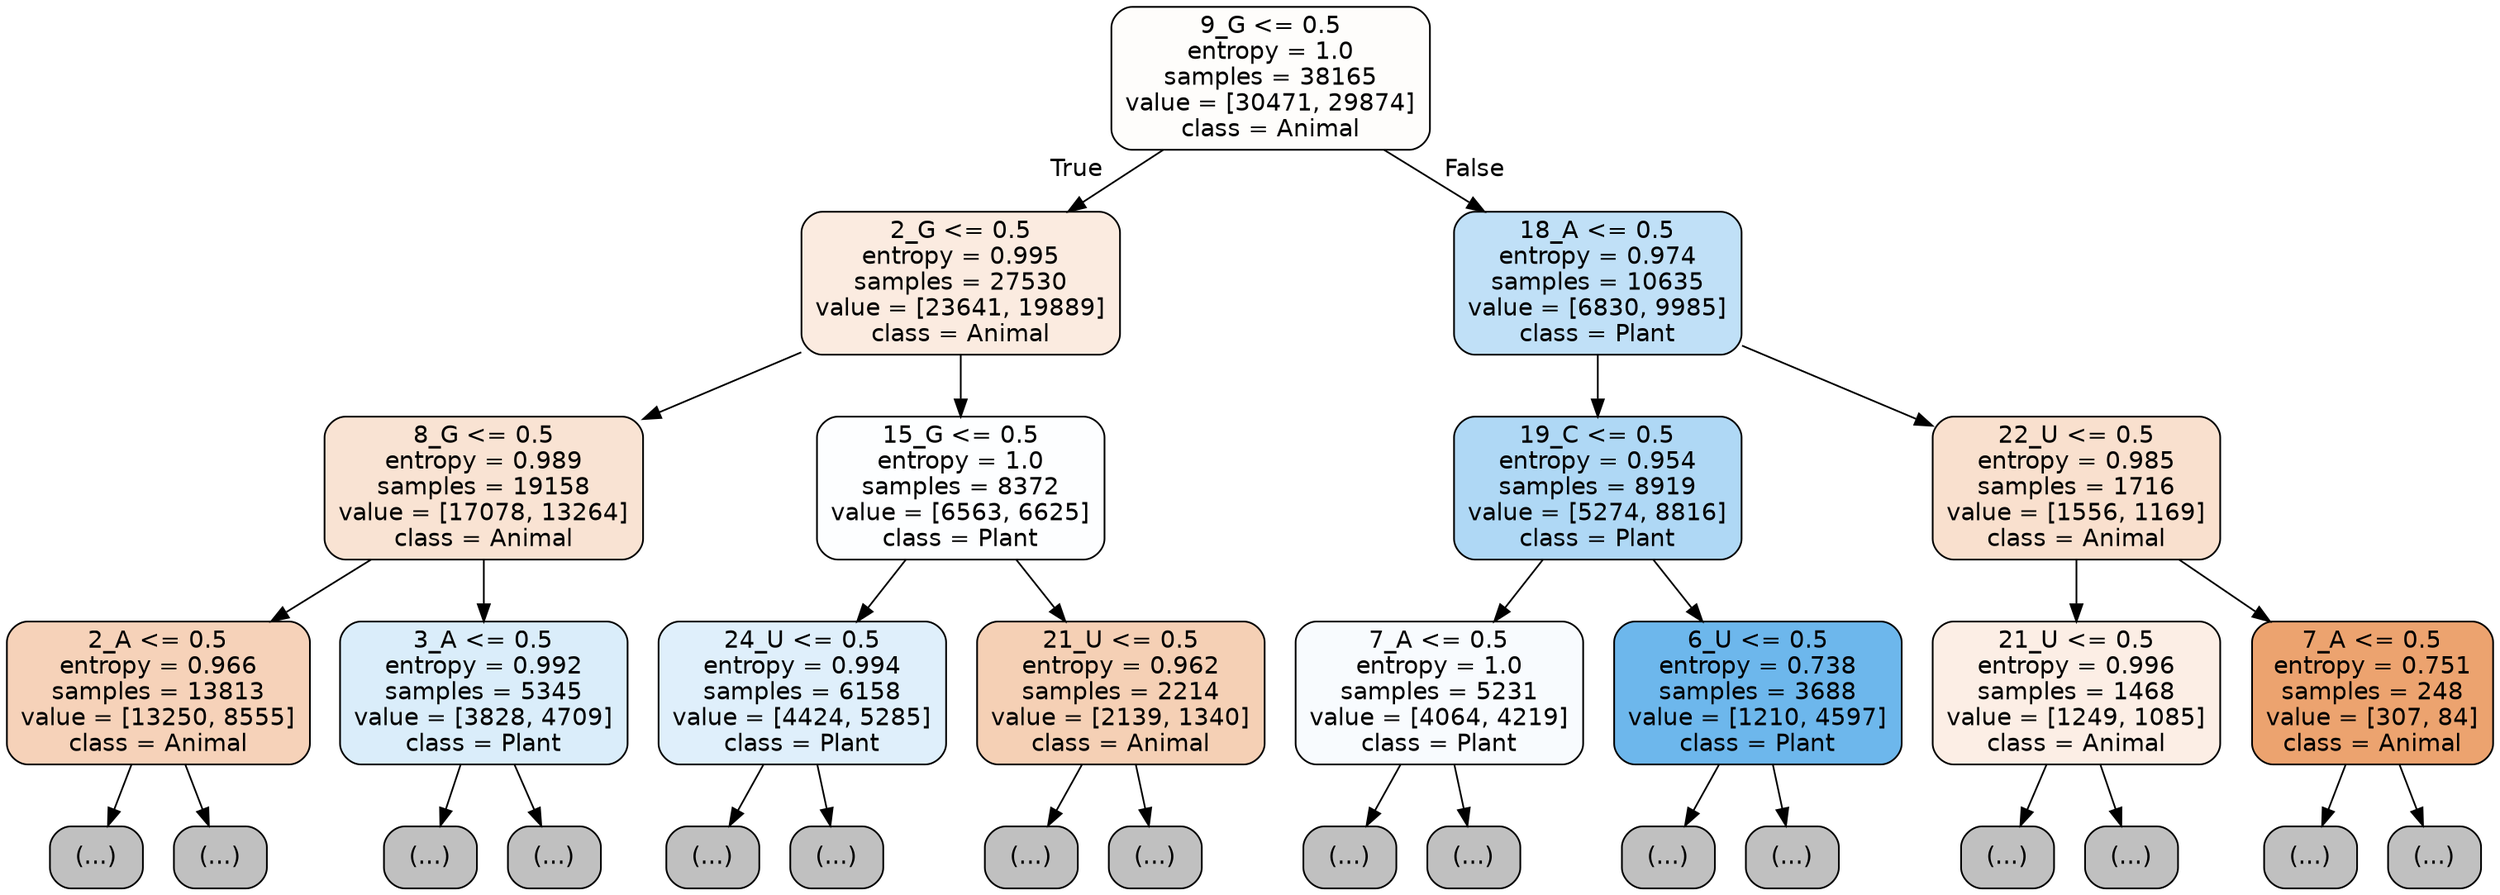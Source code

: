 digraph Tree {
node [shape=box, style="filled, rounded", color="black", fontname="helvetica"] ;
edge [fontname="helvetica"] ;
0 [label="9_G <= 0.5\nentropy = 1.0\nsamples = 38165\nvalue = [30471, 29874]\nclass = Animal", fillcolor="#fefdfb"] ;
1 [label="2_G <= 0.5\nentropy = 0.995\nsamples = 27530\nvalue = [23641, 19889]\nclass = Animal", fillcolor="#fbebe0"] ;
0 -> 1 [labeldistance=2.5, labelangle=45, headlabel="True"] ;
2 [label="8_G <= 0.5\nentropy = 0.989\nsamples = 19158\nvalue = [17078, 13264]\nclass = Animal", fillcolor="#f9e3d3"] ;
1 -> 2 ;
3 [label="2_A <= 0.5\nentropy = 0.966\nsamples = 13813\nvalue = [13250, 8555]\nclass = Animal", fillcolor="#f6d2b9"] ;
2 -> 3 ;
4 [label="(...)", fillcolor="#C0C0C0"] ;
3 -> 4 ;
4263 [label="(...)", fillcolor="#C0C0C0"] ;
3 -> 4263 ;
6608 [label="3_A <= 0.5\nentropy = 0.992\nsamples = 5345\nvalue = [3828, 4709]\nclass = Plant", fillcolor="#daedfa"] ;
2 -> 6608 ;
6609 [label="(...)", fillcolor="#C0C0C0"] ;
6608 -> 6609 ;
8300 [label="(...)", fillcolor="#C0C0C0"] ;
6608 -> 8300 ;
8917 [label="15_G <= 0.5\nentropy = 1.0\nsamples = 8372\nvalue = [6563, 6625]\nclass = Plant", fillcolor="#fdfeff"] ;
1 -> 8917 ;
8918 [label="24_U <= 0.5\nentropy = 0.994\nsamples = 6158\nvalue = [4424, 5285]\nclass = Plant", fillcolor="#dfeffb"] ;
8917 -> 8918 ;
8919 [label="(...)", fillcolor="#C0C0C0"] ;
8918 -> 8919 ;
11456 [label="(...)", fillcolor="#C0C0C0"] ;
8918 -> 11456 ;
11499 [label="21_U <= 0.5\nentropy = 0.962\nsamples = 2214\nvalue = [2139, 1340]\nclass = Animal", fillcolor="#f5d0b5"] ;
8917 -> 11499 ;
11500 [label="(...)", fillcolor="#C0C0C0"] ;
11499 -> 11500 ;
12301 [label="(...)", fillcolor="#C0C0C0"] ;
11499 -> 12301 ;
12550 [label="18_A <= 0.5\nentropy = 0.974\nsamples = 10635\nvalue = [6830, 9985]\nclass = Plant", fillcolor="#c0e0f7"] ;
0 -> 12550 [labeldistance=2.5, labelangle=-45, headlabel="False"] ;
12551 [label="19_C <= 0.5\nentropy = 0.954\nsamples = 8919\nvalue = [5274, 8816]\nclass = Plant", fillcolor="#afd8f5"] ;
12550 -> 12551 ;
12552 [label="7_A <= 0.5\nentropy = 1.0\nsamples = 5231\nvalue = [4064, 4219]\nclass = Plant", fillcolor="#f8fbfe"] ;
12551 -> 12552 ;
12553 [label="(...)", fillcolor="#C0C0C0"] ;
12552 -> 12553 ;
14476 [label="(...)", fillcolor="#C0C0C0"] ;
12552 -> 14476 ;
15189 [label="6_U <= 0.5\nentropy = 0.738\nsamples = 3688\nvalue = [1210, 4597]\nclass = Plant", fillcolor="#6db7ec"] ;
12551 -> 15189 ;
15190 [label="(...)", fillcolor="#C0C0C0"] ;
15189 -> 15190 ;
15863 [label="(...)", fillcolor="#C0C0C0"] ;
15189 -> 15863 ;
16056 [label="22_U <= 0.5\nentropy = 0.985\nsamples = 1716\nvalue = [1556, 1169]\nclass = Animal", fillcolor="#f9e0ce"] ;
12550 -> 16056 ;
16057 [label="21_U <= 0.5\nentropy = 0.996\nsamples = 1468\nvalue = [1249, 1085]\nclass = Animal", fillcolor="#fceee5"] ;
16056 -> 16057 ;
16058 [label="(...)", fillcolor="#C0C0C0"] ;
16057 -> 16058 ;
16735 [label="(...)", fillcolor="#C0C0C0"] ;
16057 -> 16735 ;
16922 [label="7_A <= 0.5\nentropy = 0.751\nsamples = 248\nvalue = [307, 84]\nclass = Animal", fillcolor="#eca36f"] ;
16056 -> 16922 ;
16923 [label="(...)", fillcolor="#C0C0C0"] ;
16922 -> 16923 ;
16996 [label="(...)", fillcolor="#C0C0C0"] ;
16922 -> 16996 ;
}